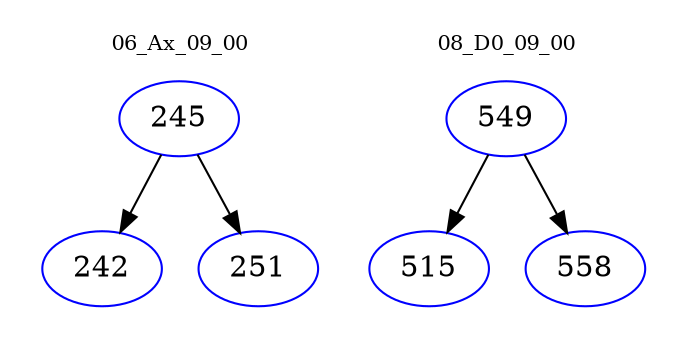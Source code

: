 digraph{
subgraph cluster_0 {
color = white
label = "06_Ax_09_00";
fontsize=10;
T0_245 [label="245", color="blue"]
T0_245 -> T0_242 [color="black"]
T0_242 [label="242", color="blue"]
T0_245 -> T0_251 [color="black"]
T0_251 [label="251", color="blue"]
}
subgraph cluster_1 {
color = white
label = "08_D0_09_00";
fontsize=10;
T1_549 [label="549", color="blue"]
T1_549 -> T1_515 [color="black"]
T1_515 [label="515", color="blue"]
T1_549 -> T1_558 [color="black"]
T1_558 [label="558", color="blue"]
}
}
